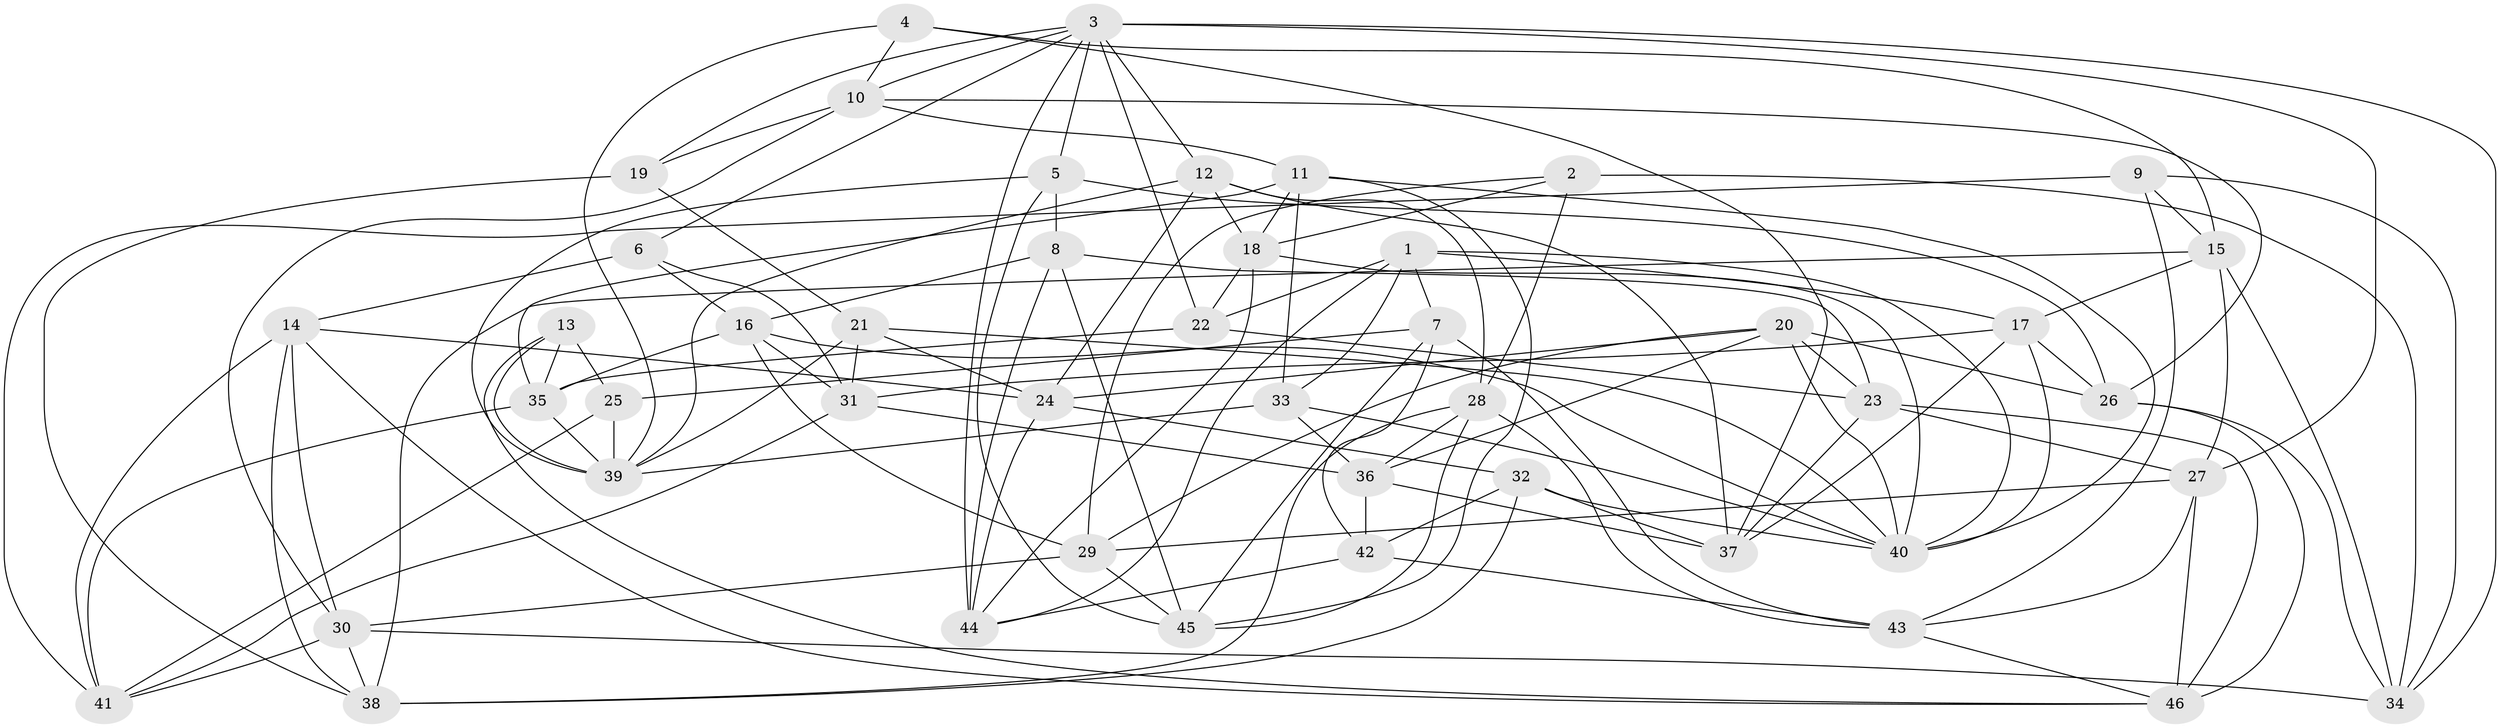 // original degree distribution, {4: 1.0}
// Generated by graph-tools (version 1.1) at 2025/26/03/09/25 03:26:51]
// undirected, 46 vertices, 131 edges
graph export_dot {
graph [start="1"]
  node [color=gray90,style=filled];
  1;
  2;
  3;
  4;
  5;
  6;
  7;
  8;
  9;
  10;
  11;
  12;
  13;
  14;
  15;
  16;
  17;
  18;
  19;
  20;
  21;
  22;
  23;
  24;
  25;
  26;
  27;
  28;
  29;
  30;
  31;
  32;
  33;
  34;
  35;
  36;
  37;
  38;
  39;
  40;
  41;
  42;
  43;
  44;
  45;
  46;
  1 -- 7 [weight=1.0];
  1 -- 17 [weight=1.0];
  1 -- 22 [weight=1.0];
  1 -- 33 [weight=1.0];
  1 -- 40 [weight=1.0];
  1 -- 44 [weight=1.0];
  2 -- 18 [weight=1.0];
  2 -- 28 [weight=1.0];
  2 -- 29 [weight=1.0];
  2 -- 34 [weight=1.0];
  3 -- 5 [weight=1.0];
  3 -- 6 [weight=1.0];
  3 -- 10 [weight=1.0];
  3 -- 12 [weight=1.0];
  3 -- 19 [weight=1.0];
  3 -- 22 [weight=2.0];
  3 -- 27 [weight=1.0];
  3 -- 34 [weight=1.0];
  3 -- 44 [weight=1.0];
  4 -- 10 [weight=1.0];
  4 -- 15 [weight=1.0];
  4 -- 37 [weight=1.0];
  4 -- 39 [weight=1.0];
  5 -- 8 [weight=2.0];
  5 -- 26 [weight=1.0];
  5 -- 39 [weight=1.0];
  5 -- 45 [weight=1.0];
  6 -- 14 [weight=1.0];
  6 -- 16 [weight=1.0];
  6 -- 31 [weight=1.0];
  7 -- 25 [weight=2.0];
  7 -- 42 [weight=1.0];
  7 -- 43 [weight=1.0];
  7 -- 45 [weight=1.0];
  8 -- 16 [weight=1.0];
  8 -- 23 [weight=1.0];
  8 -- 44 [weight=1.0];
  8 -- 45 [weight=1.0];
  9 -- 15 [weight=1.0];
  9 -- 34 [weight=1.0];
  9 -- 41 [weight=1.0];
  9 -- 43 [weight=1.0];
  10 -- 11 [weight=1.0];
  10 -- 19 [weight=1.0];
  10 -- 26 [weight=1.0];
  10 -- 30 [weight=1.0];
  11 -- 18 [weight=1.0];
  11 -- 33 [weight=1.0];
  11 -- 35 [weight=1.0];
  11 -- 40 [weight=1.0];
  11 -- 45 [weight=1.0];
  12 -- 18 [weight=1.0];
  12 -- 24 [weight=1.0];
  12 -- 28 [weight=1.0];
  12 -- 37 [weight=1.0];
  12 -- 39 [weight=1.0];
  13 -- 25 [weight=1.0];
  13 -- 35 [weight=1.0];
  13 -- 39 [weight=1.0];
  13 -- 46 [weight=1.0];
  14 -- 24 [weight=1.0];
  14 -- 30 [weight=1.0];
  14 -- 38 [weight=1.0];
  14 -- 41 [weight=1.0];
  14 -- 46 [weight=1.0];
  15 -- 17 [weight=1.0];
  15 -- 27 [weight=1.0];
  15 -- 34 [weight=1.0];
  15 -- 38 [weight=1.0];
  16 -- 29 [weight=1.0];
  16 -- 31 [weight=1.0];
  16 -- 35 [weight=1.0];
  16 -- 40 [weight=1.0];
  17 -- 26 [weight=1.0];
  17 -- 31 [weight=1.0];
  17 -- 37 [weight=1.0];
  17 -- 40 [weight=1.0];
  18 -- 22 [weight=1.0];
  18 -- 40 [weight=1.0];
  18 -- 44 [weight=1.0];
  19 -- 21 [weight=1.0];
  19 -- 38 [weight=1.0];
  20 -- 23 [weight=1.0];
  20 -- 24 [weight=1.0];
  20 -- 26 [weight=1.0];
  20 -- 29 [weight=1.0];
  20 -- 36 [weight=1.0];
  20 -- 40 [weight=1.0];
  21 -- 24 [weight=1.0];
  21 -- 31 [weight=1.0];
  21 -- 39 [weight=1.0];
  21 -- 40 [weight=2.0];
  22 -- 23 [weight=1.0];
  22 -- 35 [weight=1.0];
  23 -- 27 [weight=1.0];
  23 -- 37 [weight=1.0];
  23 -- 46 [weight=1.0];
  24 -- 32 [weight=1.0];
  24 -- 44 [weight=1.0];
  25 -- 39 [weight=2.0];
  25 -- 41 [weight=1.0];
  26 -- 34 [weight=1.0];
  26 -- 46 [weight=1.0];
  27 -- 29 [weight=1.0];
  27 -- 43 [weight=1.0];
  27 -- 46 [weight=1.0];
  28 -- 36 [weight=1.0];
  28 -- 38 [weight=1.0];
  28 -- 43 [weight=1.0];
  28 -- 45 [weight=1.0];
  29 -- 30 [weight=1.0];
  29 -- 45 [weight=1.0];
  30 -- 34 [weight=1.0];
  30 -- 38 [weight=1.0];
  30 -- 41 [weight=1.0];
  31 -- 36 [weight=1.0];
  31 -- 41 [weight=1.0];
  32 -- 37 [weight=1.0];
  32 -- 38 [weight=1.0];
  32 -- 40 [weight=1.0];
  32 -- 42 [weight=2.0];
  33 -- 36 [weight=1.0];
  33 -- 39 [weight=2.0];
  33 -- 40 [weight=1.0];
  35 -- 39 [weight=1.0];
  35 -- 41 [weight=1.0];
  36 -- 37 [weight=1.0];
  36 -- 42 [weight=1.0];
  42 -- 43 [weight=1.0];
  42 -- 44 [weight=1.0];
  43 -- 46 [weight=1.0];
}
